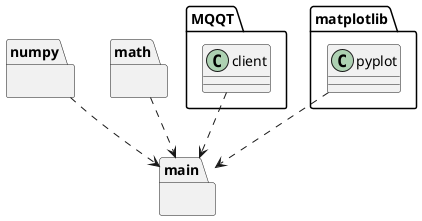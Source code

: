 @startuml

!$paho_mqtt  = "MQQT"
!$numpy  = "numpy"
!$math  = "math"
!$matplotlib  = "matplotlib"

!$main = "main"

package "$paho_mqtt" {
        class client {       
        }
}

package "$matplotlib" {
        class pyplot {       
        }
}

package "$numpy" {
}

package "$math" {
}

package "$main" {
}

client ..> "$main"
pyplot ..> "$main"
"$numpy" ..> "$main"
"$math" ..> "$main"

@enduml
